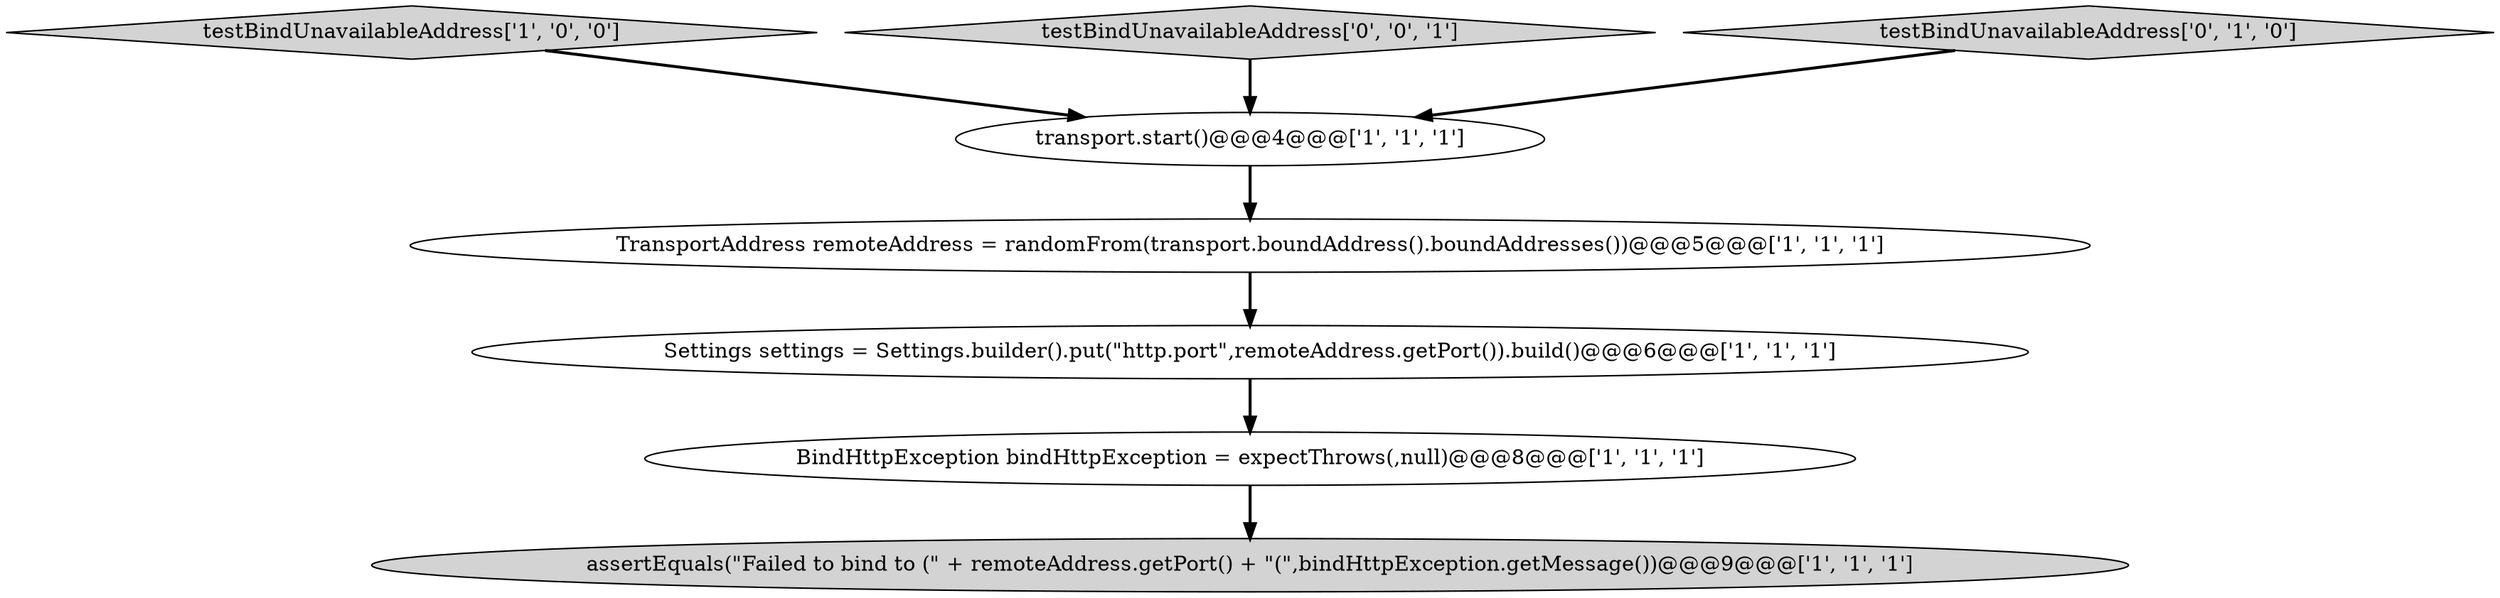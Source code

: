 digraph {
1 [style = filled, label = "testBindUnavailableAddress['1', '0', '0']", fillcolor = lightgray, shape = diamond image = "AAA0AAABBB1BBB"];
7 [style = filled, label = "testBindUnavailableAddress['0', '0', '1']", fillcolor = lightgray, shape = diamond image = "AAA0AAABBB3BBB"];
4 [style = filled, label = "BindHttpException bindHttpException = expectThrows(,null)@@@8@@@['1', '1', '1']", fillcolor = white, shape = ellipse image = "AAA0AAABBB1BBB"];
0 [style = filled, label = "assertEquals(\"Failed to bind to (\" + remoteAddress.getPort() + \"(\",bindHttpException.getMessage())@@@9@@@['1', '1', '1']", fillcolor = lightgray, shape = ellipse image = "AAA0AAABBB1BBB"];
6 [style = filled, label = "testBindUnavailableAddress['0', '1', '0']", fillcolor = lightgray, shape = diamond image = "AAA0AAABBB2BBB"];
3 [style = filled, label = "Settings settings = Settings.builder().put(\"http.port\",remoteAddress.getPort()).build()@@@6@@@['1', '1', '1']", fillcolor = white, shape = ellipse image = "AAA0AAABBB1BBB"];
5 [style = filled, label = "TransportAddress remoteAddress = randomFrom(transport.boundAddress().boundAddresses())@@@5@@@['1', '1', '1']", fillcolor = white, shape = ellipse image = "AAA0AAABBB1BBB"];
2 [style = filled, label = "transport.start()@@@4@@@['1', '1', '1']", fillcolor = white, shape = ellipse image = "AAA0AAABBB1BBB"];
5->3 [style = bold, label=""];
1->2 [style = bold, label=""];
3->4 [style = bold, label=""];
4->0 [style = bold, label=""];
6->2 [style = bold, label=""];
2->5 [style = bold, label=""];
7->2 [style = bold, label=""];
}

